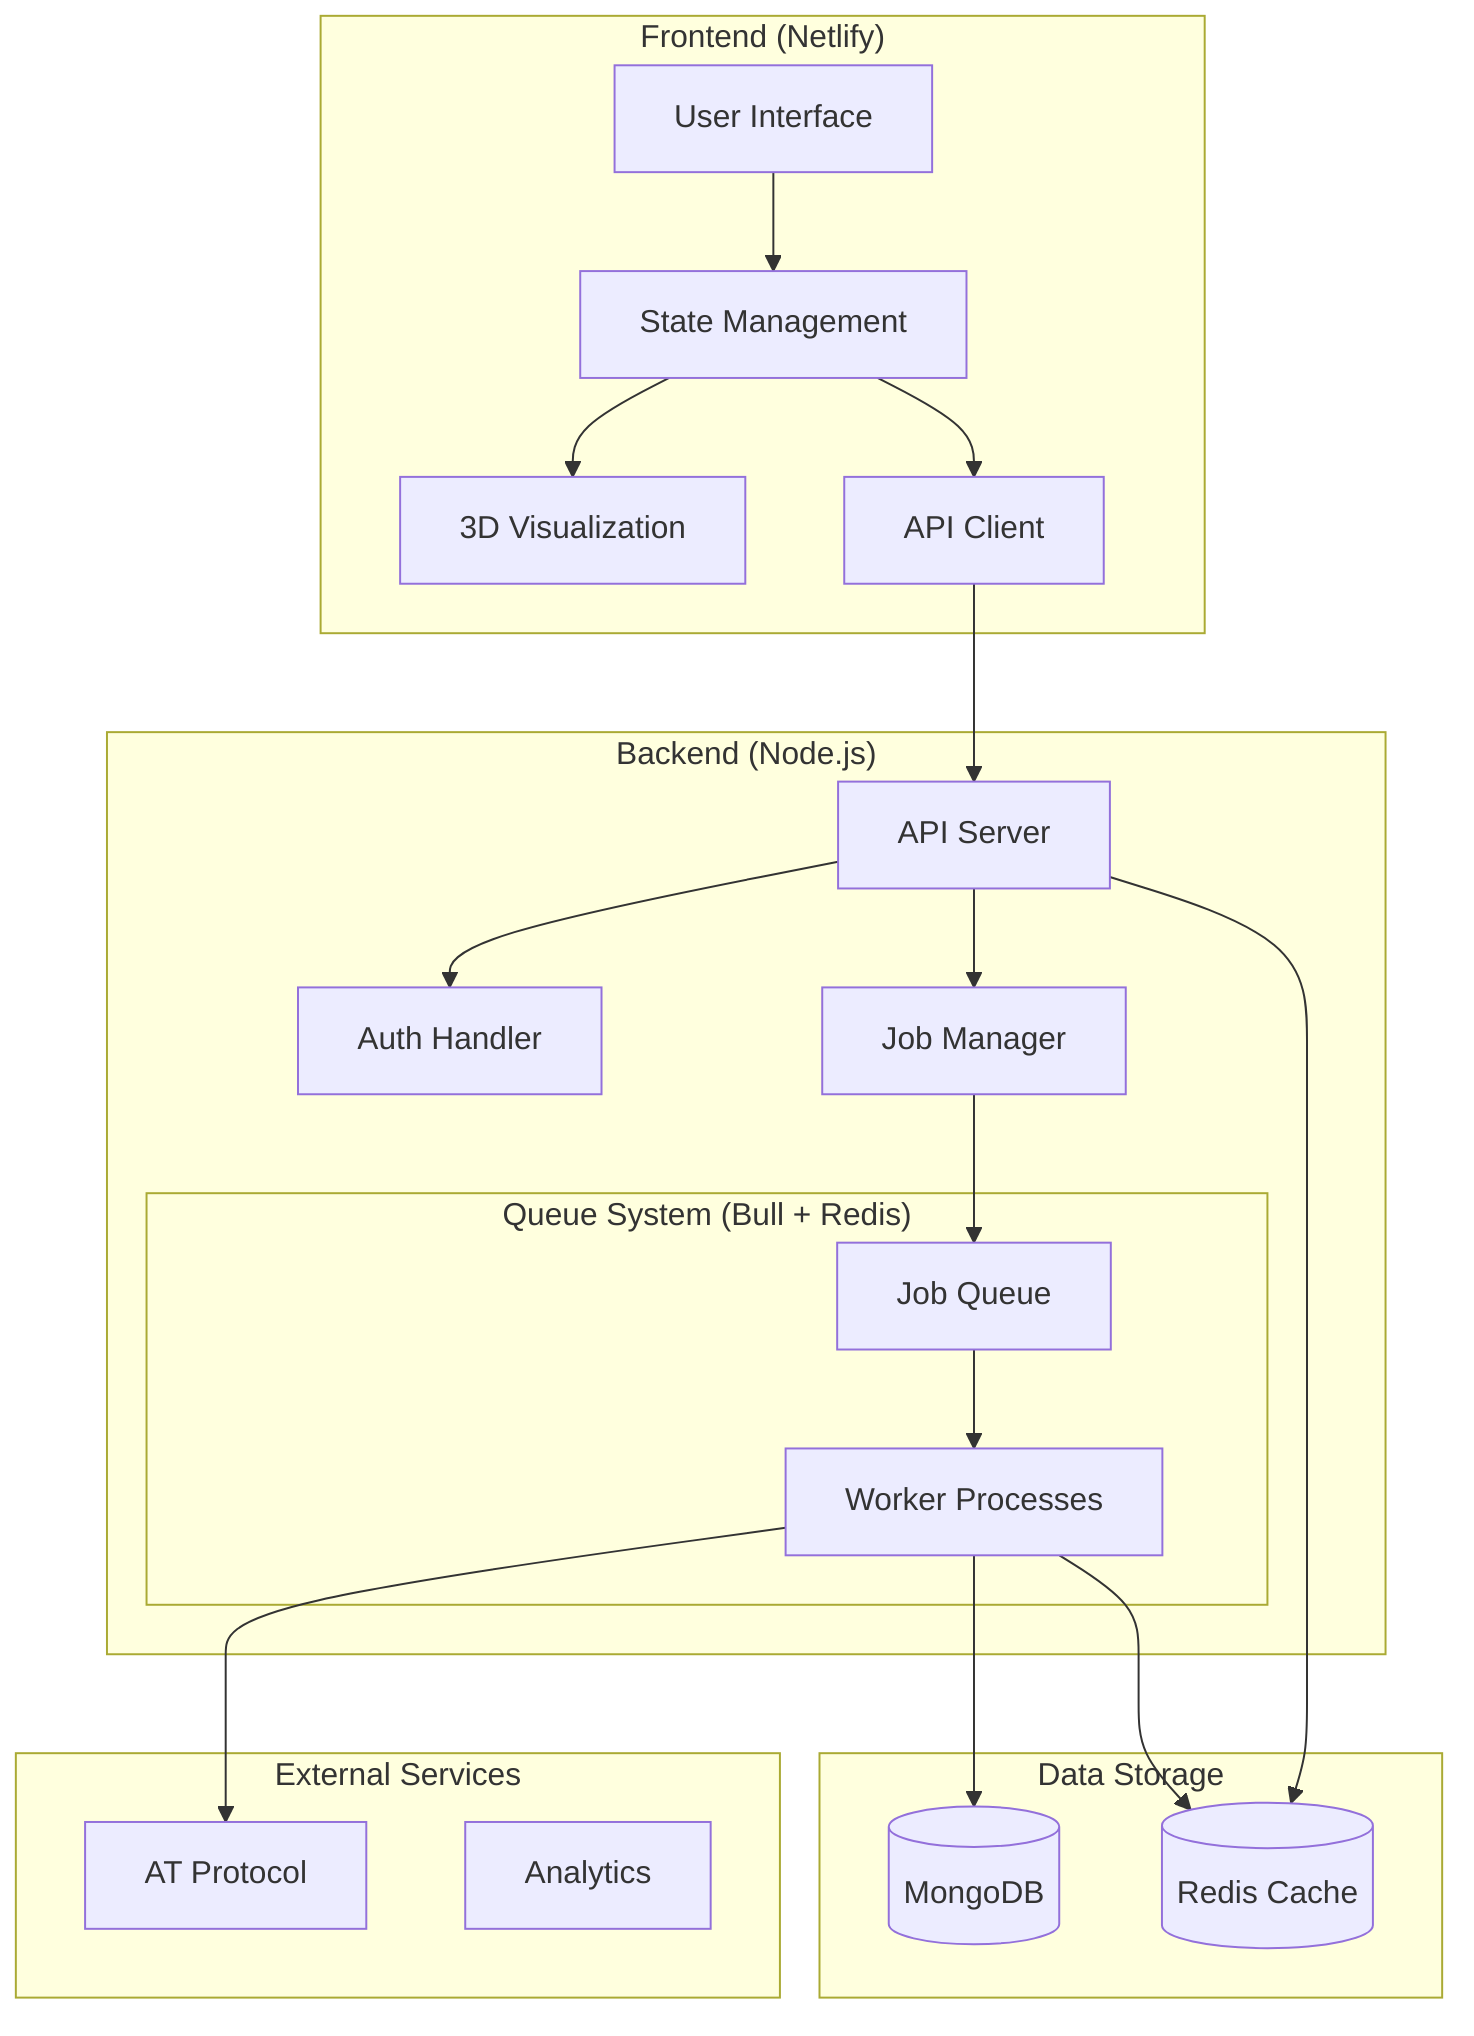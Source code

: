 flowchart TB
    subgraph Frontend["Frontend (Netlify)"]
        UI[User Interface]
        State[State Management]
        Viz[3D Visualization]
        APIClient[API Client]
    end

    subgraph Backend["Backend (Node.js)"]
        API[API Server]
        Auth[Auth Handler]
        JobManager[Job Manager]
        
        subgraph Queue["Queue System (Bull + Redis)"]
            JobQueue[Job Queue]
            Workers[Worker Processes]
        end
    end

    subgraph Storage["Data Storage"]
        MongoDB[(MongoDB)]
        Redis[(Redis Cache)]
    end

    subgraph External["External Services"]
        ATProtocol[AT Protocol]
        Analytics[Analytics]
    end

    UI --> State
    State --> Viz
    State --> APIClient
    APIClient --> API
    API --> Auth
    API --> JobManager
    JobManager --> JobQueue
    JobQueue --> Workers
    Workers --> ATProtocol
    Workers --> MongoDB
    API --> Redis
    Workers --> Redis